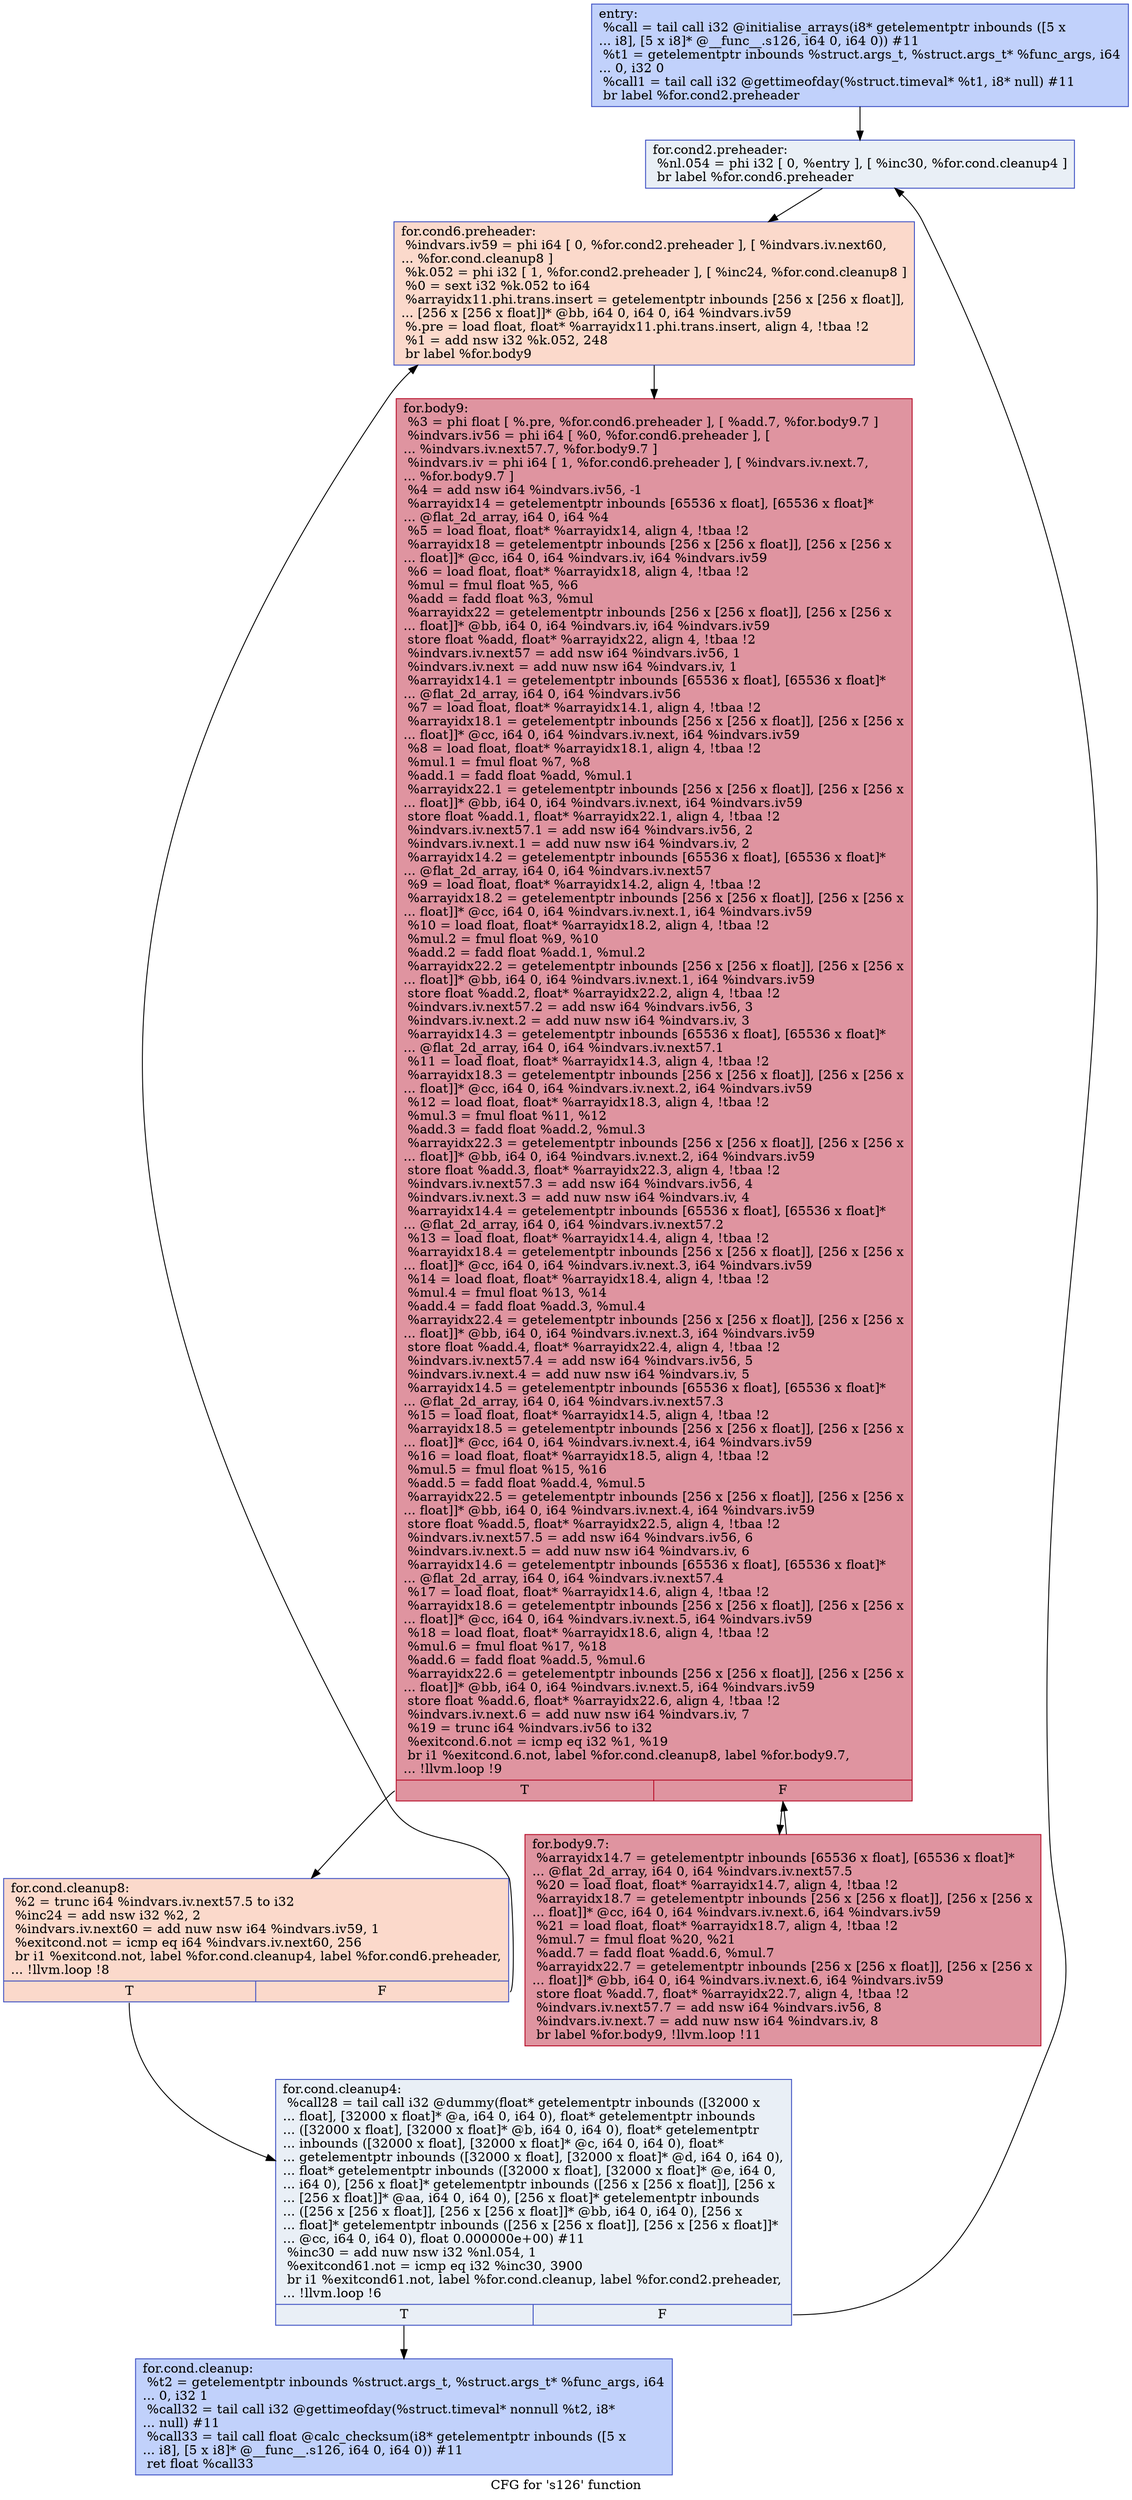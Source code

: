 digraph "CFG for 's126' function" {
	label="CFG for 's126' function";

	Node0x564c93943580 [shape=record,color="#3d50c3ff", style=filled, fillcolor="#7396f570",label="{entry:\l  %call = tail call i32 @initialise_arrays(i8* getelementptr inbounds ([5 x\l... i8], [5 x i8]* @__func__.s126, i64 0, i64 0)) #11\l  %t1 = getelementptr inbounds %struct.args_t, %struct.args_t* %func_args, i64\l... 0, i32 0\l  %call1 = tail call i32 @gettimeofday(%struct.timeval* %t1, i8* null) #11\l  br label %for.cond2.preheader\l}"];
	Node0x564c93943580 -> Node0x564c93943a20;
	Node0x564c93943a20 [shape=record,color="#3d50c3ff", style=filled, fillcolor="#cedaeb70",label="{for.cond2.preheader:                              \l  %nl.054 = phi i32 [ 0, %entry ], [ %inc30, %for.cond.cleanup4 ]\l  br label %for.cond6.preheader\l}"];
	Node0x564c93943a20 -> Node0x564c93943c50;
	Node0x564c93943d60 [shape=record,color="#3d50c3ff", style=filled, fillcolor="#7396f570",label="{for.cond.cleanup:                                 \l  %t2 = getelementptr inbounds %struct.args_t, %struct.args_t* %func_args, i64\l... 0, i32 1\l  %call32 = tail call i32 @gettimeofday(%struct.timeval* nonnull %t2, i8*\l... null) #11\l  %call33 = tail call float @calc_checksum(i8* getelementptr inbounds ([5 x\l... i8], [5 x i8]* @__func__.s126, i64 0, i64 0)) #11\l  ret float %call33\l}"];
	Node0x564c93943c50 [shape=record,color="#3d50c3ff", style=filled, fillcolor="#f7a88970",label="{for.cond6.preheader:                              \l  %indvars.iv59 = phi i64 [ 0, %for.cond2.preheader ], [ %indvars.iv.next60,\l... %for.cond.cleanup8 ]\l  %k.052 = phi i32 [ 1, %for.cond2.preheader ], [ %inc24, %for.cond.cleanup8 ]\l  %0 = sext i32 %k.052 to i64\l  %arrayidx11.phi.trans.insert = getelementptr inbounds [256 x [256 x float]],\l... [256 x [256 x float]]* @bb, i64 0, i64 0, i64 %indvars.iv59\l  %.pre = load float, float* %arrayidx11.phi.trans.insert, align 4, !tbaa !2\l  %1 = add nsw i32 %k.052, 248\l  br label %for.body9\l}"];
	Node0x564c93943c50 -> Node0x564c939ccfe0;
	Node0x564c93943b40 [shape=record,color="#3d50c3ff", style=filled, fillcolor="#cedaeb70",label="{for.cond.cleanup4:                                \l  %call28 = tail call i32 @dummy(float* getelementptr inbounds ([32000 x\l... float], [32000 x float]* @a, i64 0, i64 0), float* getelementptr inbounds\l... ([32000 x float], [32000 x float]* @b, i64 0, i64 0), float* getelementptr\l... inbounds ([32000 x float], [32000 x float]* @c, i64 0, i64 0), float*\l... getelementptr inbounds ([32000 x float], [32000 x float]* @d, i64 0, i64 0),\l... float* getelementptr inbounds ([32000 x float], [32000 x float]* @e, i64 0,\l... i64 0), [256 x float]* getelementptr inbounds ([256 x [256 x float]], [256 x\l... [256 x float]]* @aa, i64 0, i64 0), [256 x float]* getelementptr inbounds\l... ([256 x [256 x float]], [256 x [256 x float]]* @bb, i64 0, i64 0), [256 x\l... float]* getelementptr inbounds ([256 x [256 x float]], [256 x [256 x float]]*\l... @cc, i64 0, i64 0), float 0.000000e+00) #11\l  %inc30 = add nuw nsw i32 %nl.054, 1\l  %exitcond61.not = icmp eq i32 %inc30, 3900\l  br i1 %exitcond61.not, label %for.cond.cleanup, label %for.cond2.preheader,\l... !llvm.loop !6\l|{<s0>T|<s1>F}}"];
	Node0x564c93943b40:s0 -> Node0x564c93943d60;
	Node0x564c93943b40:s1 -> Node0x564c93943a20;
	Node0x564c939cca90 [shape=record,color="#3d50c3ff", style=filled, fillcolor="#f7a88970",label="{for.cond.cleanup8:                                \l  %2 = trunc i64 %indvars.iv.next57.5 to i32\l  %inc24 = add nsw i32 %2, 2\l  %indvars.iv.next60 = add nuw nsw i64 %indvars.iv59, 1\l  %exitcond.not = icmp eq i64 %indvars.iv.next60, 256\l  br i1 %exitcond.not, label %for.cond.cleanup4, label %for.cond6.preheader,\l... !llvm.loop !8\l|{<s0>T|<s1>F}}"];
	Node0x564c939cca90:s0 -> Node0x564c93943b40;
	Node0x564c939cca90:s1 -> Node0x564c93943c50;
	Node0x564c939ccfe0 [shape=record,color="#b70d28ff", style=filled, fillcolor="#b70d2870",label="{for.body9:                                        \l  %3 = phi float [ %.pre, %for.cond6.preheader ], [ %add.7, %for.body9.7 ]\l  %indvars.iv56 = phi i64 [ %0, %for.cond6.preheader ], [\l... %indvars.iv.next57.7, %for.body9.7 ]\l  %indvars.iv = phi i64 [ 1, %for.cond6.preheader ], [ %indvars.iv.next.7,\l... %for.body9.7 ]\l  %4 = add nsw i64 %indvars.iv56, -1\l  %arrayidx14 = getelementptr inbounds [65536 x float], [65536 x float]*\l... @flat_2d_array, i64 0, i64 %4\l  %5 = load float, float* %arrayidx14, align 4, !tbaa !2\l  %arrayidx18 = getelementptr inbounds [256 x [256 x float]], [256 x [256 x\l... float]]* @cc, i64 0, i64 %indvars.iv, i64 %indvars.iv59\l  %6 = load float, float* %arrayidx18, align 4, !tbaa !2\l  %mul = fmul float %5, %6\l  %add = fadd float %3, %mul\l  %arrayidx22 = getelementptr inbounds [256 x [256 x float]], [256 x [256 x\l... float]]* @bb, i64 0, i64 %indvars.iv, i64 %indvars.iv59\l  store float %add, float* %arrayidx22, align 4, !tbaa !2\l  %indvars.iv.next57 = add nsw i64 %indvars.iv56, 1\l  %indvars.iv.next = add nuw nsw i64 %indvars.iv, 1\l  %arrayidx14.1 = getelementptr inbounds [65536 x float], [65536 x float]*\l... @flat_2d_array, i64 0, i64 %indvars.iv56\l  %7 = load float, float* %arrayidx14.1, align 4, !tbaa !2\l  %arrayidx18.1 = getelementptr inbounds [256 x [256 x float]], [256 x [256 x\l... float]]* @cc, i64 0, i64 %indvars.iv.next, i64 %indvars.iv59\l  %8 = load float, float* %arrayidx18.1, align 4, !tbaa !2\l  %mul.1 = fmul float %7, %8\l  %add.1 = fadd float %add, %mul.1\l  %arrayidx22.1 = getelementptr inbounds [256 x [256 x float]], [256 x [256 x\l... float]]* @bb, i64 0, i64 %indvars.iv.next, i64 %indvars.iv59\l  store float %add.1, float* %arrayidx22.1, align 4, !tbaa !2\l  %indvars.iv.next57.1 = add nsw i64 %indvars.iv56, 2\l  %indvars.iv.next.1 = add nuw nsw i64 %indvars.iv, 2\l  %arrayidx14.2 = getelementptr inbounds [65536 x float], [65536 x float]*\l... @flat_2d_array, i64 0, i64 %indvars.iv.next57\l  %9 = load float, float* %arrayidx14.2, align 4, !tbaa !2\l  %arrayidx18.2 = getelementptr inbounds [256 x [256 x float]], [256 x [256 x\l... float]]* @cc, i64 0, i64 %indvars.iv.next.1, i64 %indvars.iv59\l  %10 = load float, float* %arrayidx18.2, align 4, !tbaa !2\l  %mul.2 = fmul float %9, %10\l  %add.2 = fadd float %add.1, %mul.2\l  %arrayidx22.2 = getelementptr inbounds [256 x [256 x float]], [256 x [256 x\l... float]]* @bb, i64 0, i64 %indvars.iv.next.1, i64 %indvars.iv59\l  store float %add.2, float* %arrayidx22.2, align 4, !tbaa !2\l  %indvars.iv.next57.2 = add nsw i64 %indvars.iv56, 3\l  %indvars.iv.next.2 = add nuw nsw i64 %indvars.iv, 3\l  %arrayidx14.3 = getelementptr inbounds [65536 x float], [65536 x float]*\l... @flat_2d_array, i64 0, i64 %indvars.iv.next57.1\l  %11 = load float, float* %arrayidx14.3, align 4, !tbaa !2\l  %arrayidx18.3 = getelementptr inbounds [256 x [256 x float]], [256 x [256 x\l... float]]* @cc, i64 0, i64 %indvars.iv.next.2, i64 %indvars.iv59\l  %12 = load float, float* %arrayidx18.3, align 4, !tbaa !2\l  %mul.3 = fmul float %11, %12\l  %add.3 = fadd float %add.2, %mul.3\l  %arrayidx22.3 = getelementptr inbounds [256 x [256 x float]], [256 x [256 x\l... float]]* @bb, i64 0, i64 %indvars.iv.next.2, i64 %indvars.iv59\l  store float %add.3, float* %arrayidx22.3, align 4, !tbaa !2\l  %indvars.iv.next57.3 = add nsw i64 %indvars.iv56, 4\l  %indvars.iv.next.3 = add nuw nsw i64 %indvars.iv, 4\l  %arrayidx14.4 = getelementptr inbounds [65536 x float], [65536 x float]*\l... @flat_2d_array, i64 0, i64 %indvars.iv.next57.2\l  %13 = load float, float* %arrayidx14.4, align 4, !tbaa !2\l  %arrayidx18.4 = getelementptr inbounds [256 x [256 x float]], [256 x [256 x\l... float]]* @cc, i64 0, i64 %indvars.iv.next.3, i64 %indvars.iv59\l  %14 = load float, float* %arrayidx18.4, align 4, !tbaa !2\l  %mul.4 = fmul float %13, %14\l  %add.4 = fadd float %add.3, %mul.4\l  %arrayidx22.4 = getelementptr inbounds [256 x [256 x float]], [256 x [256 x\l... float]]* @bb, i64 0, i64 %indvars.iv.next.3, i64 %indvars.iv59\l  store float %add.4, float* %arrayidx22.4, align 4, !tbaa !2\l  %indvars.iv.next57.4 = add nsw i64 %indvars.iv56, 5\l  %indvars.iv.next.4 = add nuw nsw i64 %indvars.iv, 5\l  %arrayidx14.5 = getelementptr inbounds [65536 x float], [65536 x float]*\l... @flat_2d_array, i64 0, i64 %indvars.iv.next57.3\l  %15 = load float, float* %arrayidx14.5, align 4, !tbaa !2\l  %arrayidx18.5 = getelementptr inbounds [256 x [256 x float]], [256 x [256 x\l... float]]* @cc, i64 0, i64 %indvars.iv.next.4, i64 %indvars.iv59\l  %16 = load float, float* %arrayidx18.5, align 4, !tbaa !2\l  %mul.5 = fmul float %15, %16\l  %add.5 = fadd float %add.4, %mul.5\l  %arrayidx22.5 = getelementptr inbounds [256 x [256 x float]], [256 x [256 x\l... float]]* @bb, i64 0, i64 %indvars.iv.next.4, i64 %indvars.iv59\l  store float %add.5, float* %arrayidx22.5, align 4, !tbaa !2\l  %indvars.iv.next57.5 = add nsw i64 %indvars.iv56, 6\l  %indvars.iv.next.5 = add nuw nsw i64 %indvars.iv, 6\l  %arrayidx14.6 = getelementptr inbounds [65536 x float], [65536 x float]*\l... @flat_2d_array, i64 0, i64 %indvars.iv.next57.4\l  %17 = load float, float* %arrayidx14.6, align 4, !tbaa !2\l  %arrayidx18.6 = getelementptr inbounds [256 x [256 x float]], [256 x [256 x\l... float]]* @cc, i64 0, i64 %indvars.iv.next.5, i64 %indvars.iv59\l  %18 = load float, float* %arrayidx18.6, align 4, !tbaa !2\l  %mul.6 = fmul float %17, %18\l  %add.6 = fadd float %add.5, %mul.6\l  %arrayidx22.6 = getelementptr inbounds [256 x [256 x float]], [256 x [256 x\l... float]]* @bb, i64 0, i64 %indvars.iv.next.5, i64 %indvars.iv59\l  store float %add.6, float* %arrayidx22.6, align 4, !tbaa !2\l  %indvars.iv.next.6 = add nuw nsw i64 %indvars.iv, 7\l  %19 = trunc i64 %indvars.iv56 to i32\l  %exitcond.6.not = icmp eq i32 %1, %19\l  br i1 %exitcond.6.not, label %for.cond.cleanup8, label %for.body9.7,\l... !llvm.loop !9\l|{<s0>T|<s1>F}}"];
	Node0x564c939ccfe0:s0 -> Node0x564c939cca90;
	Node0x564c939ccfe0:s1 -> Node0x564c939856a0;
	Node0x564c939856a0 [shape=record,color="#b70d28ff", style=filled, fillcolor="#b70d2870",label="{for.body9.7:                                      \l  %arrayidx14.7 = getelementptr inbounds [65536 x float], [65536 x float]*\l... @flat_2d_array, i64 0, i64 %indvars.iv.next57.5\l  %20 = load float, float* %arrayidx14.7, align 4, !tbaa !2\l  %arrayidx18.7 = getelementptr inbounds [256 x [256 x float]], [256 x [256 x\l... float]]* @cc, i64 0, i64 %indvars.iv.next.6, i64 %indvars.iv59\l  %21 = load float, float* %arrayidx18.7, align 4, !tbaa !2\l  %mul.7 = fmul float %20, %21\l  %add.7 = fadd float %add.6, %mul.7\l  %arrayidx22.7 = getelementptr inbounds [256 x [256 x float]], [256 x [256 x\l... float]]* @bb, i64 0, i64 %indvars.iv.next.6, i64 %indvars.iv59\l  store float %add.7, float* %arrayidx22.7, align 4, !tbaa !2\l  %indvars.iv.next57.7 = add nsw i64 %indvars.iv56, 8\l  %indvars.iv.next.7 = add nuw nsw i64 %indvars.iv, 8\l  br label %for.body9, !llvm.loop !11\l}"];
	Node0x564c939856a0 -> Node0x564c939ccfe0;
}

